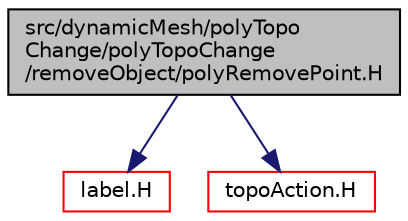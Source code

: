 digraph "src/dynamicMesh/polyTopoChange/polyTopoChange/removeObject/polyRemovePoint.H"
{
  bgcolor="transparent";
  edge [fontname="Helvetica",fontsize="10",labelfontname="Helvetica",labelfontsize="10"];
  node [fontname="Helvetica",fontsize="10",shape=record];
  Node1 [label="src/dynamicMesh/polyTopo\lChange/polyTopoChange\l/removeObject/polyRemovePoint.H",height=0.2,width=0.4,color="black", fillcolor="grey75", style="filled", fontcolor="black"];
  Node1 -> Node2 [color="midnightblue",fontsize="10",style="solid",fontname="Helvetica"];
  Node2 [label="label.H",height=0.2,width=0.4,color="red",URL="$a08883.html"];
  Node1 -> Node3 [color="midnightblue",fontsize="10",style="solid",fontname="Helvetica"];
  Node3 [label="topoAction.H",height=0.2,width=0.4,color="red",URL="$a04912.html"];
}
